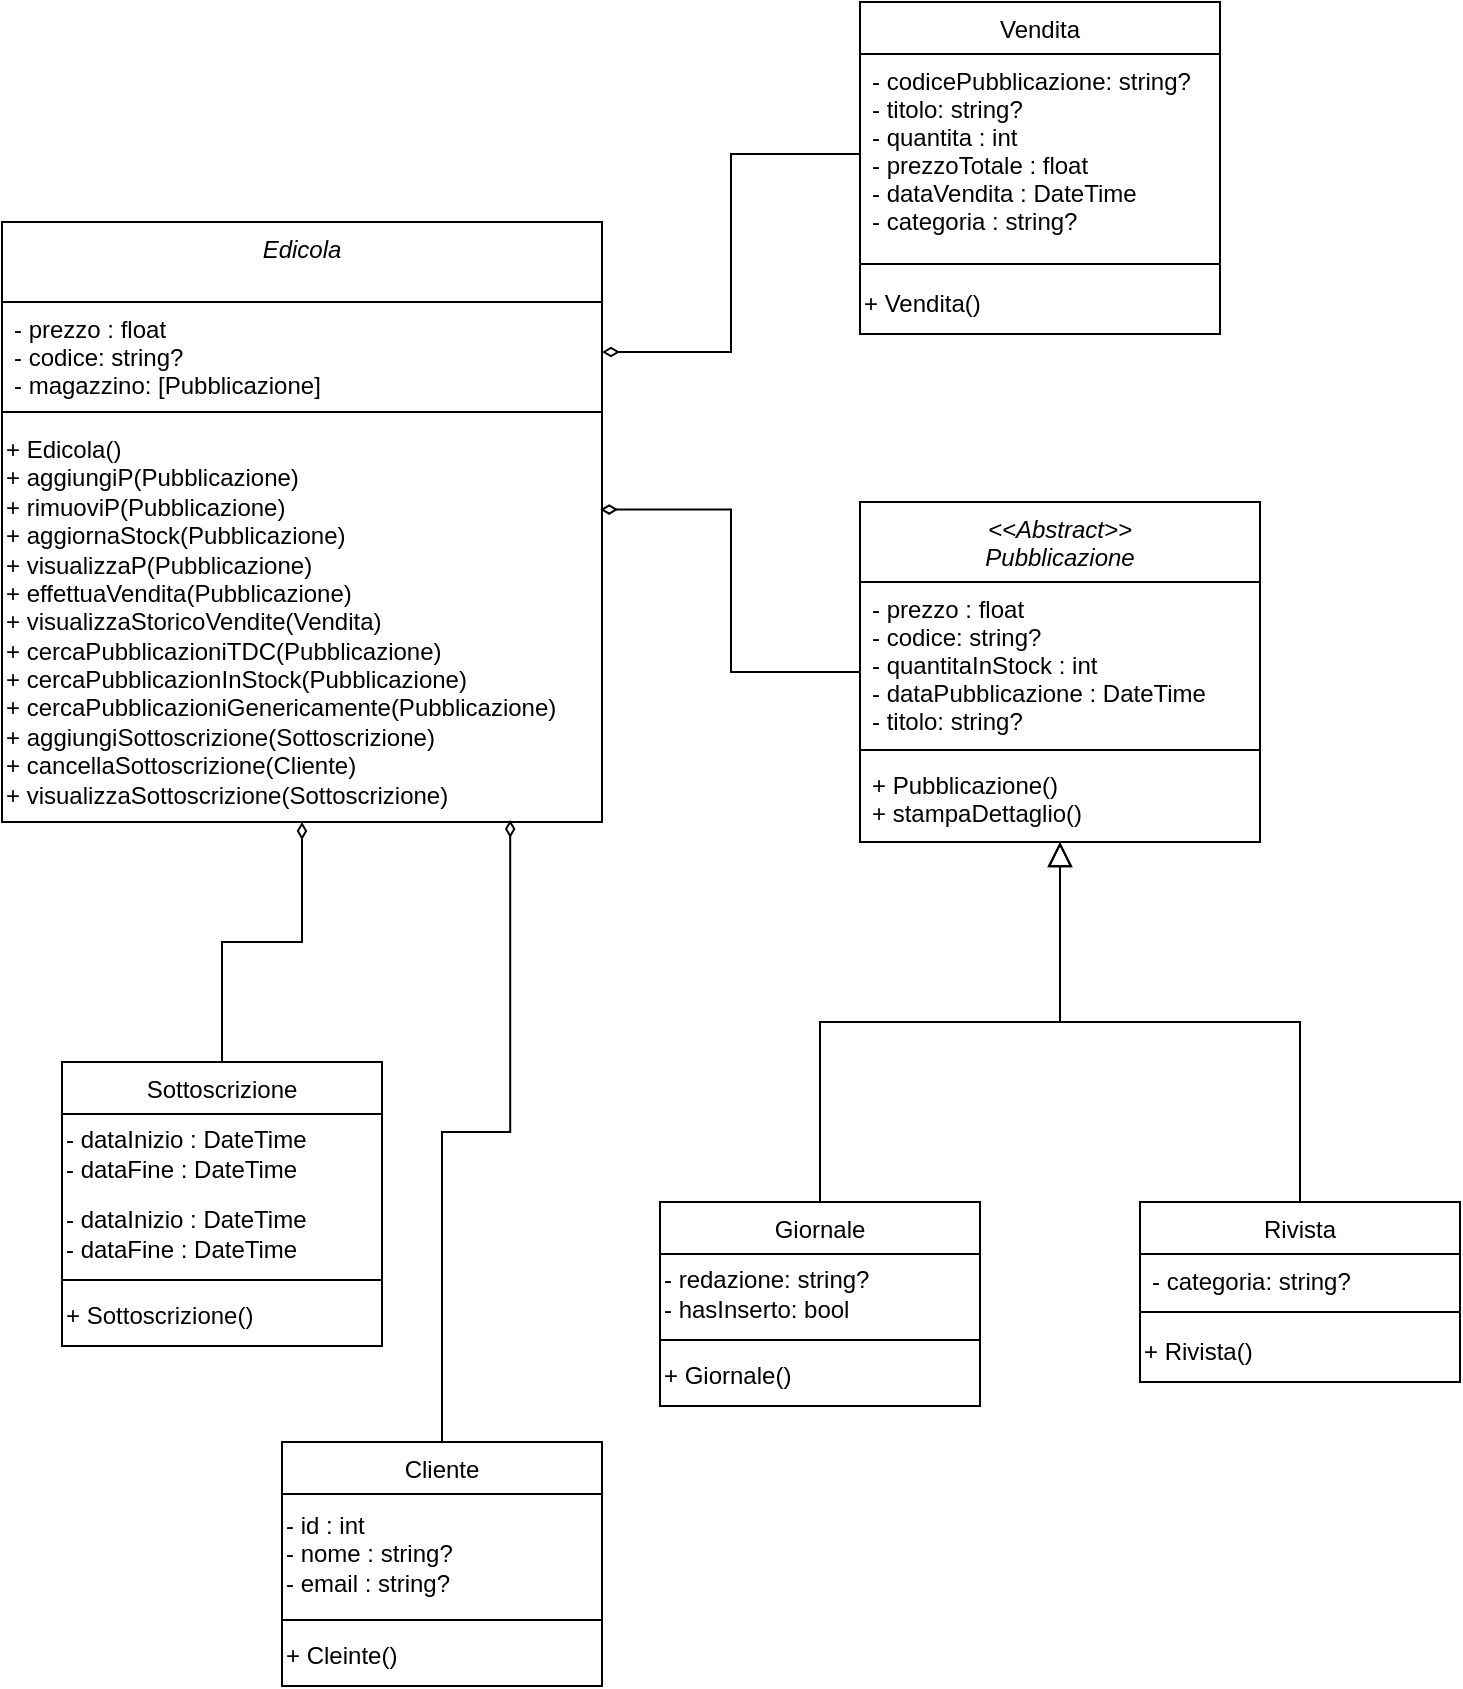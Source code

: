 <mxfile version="23.1.5" type="device">
  <diagram id="C5RBs43oDa-KdzZeNtuy" name="Page-1">
    <mxGraphModel dx="663" dy="1250" grid="1" gridSize="10" guides="1" tooltips="1" connect="1" arrows="1" fold="1" page="1" pageScale="1" pageWidth="827" pageHeight="1169" math="0" shadow="0">
      <root>
        <mxCell id="WIyWlLk6GJQsqaUBKTNV-0" />
        <mxCell id="WIyWlLk6GJQsqaUBKTNV-1" parent="WIyWlLk6GJQsqaUBKTNV-0" />
        <mxCell id="CGIJl7xfd5wvjEx53_9j-12" style="edgeStyle=orthogonalEdgeStyle;rounded=0;orthogonalLoop=1;jettySize=auto;html=1;endArrow=diamondThin;endFill=0;entryX=0.997;entryY=0.219;entryDx=0;entryDy=0;entryPerimeter=0;" parent="WIyWlLk6GJQsqaUBKTNV-1" source="zkfFHV4jXpPFQw0GAbJ--0" edge="1" target="CGIJl7xfd5wvjEx53_9j-14">
          <mxGeometry relative="1" as="geometry">
            <mxPoint x="349" y="575" as="targetPoint" />
          </mxGeometry>
        </mxCell>
        <mxCell id="zkfFHV4jXpPFQw0GAbJ--0" value="&lt;&lt;Abstract&gt;&gt;&#xa;Pubblicazione" style="swimlane;fontStyle=2;align=center;verticalAlign=top;childLayout=stackLayout;horizontal=1;startSize=40;horizontalStack=0;resizeParent=1;resizeLast=0;collapsible=1;marginBottom=0;rounded=0;shadow=0;strokeWidth=1;" parent="WIyWlLk6GJQsqaUBKTNV-1" vertex="1">
          <mxGeometry x="489" y="420" width="200" height="170" as="geometry">
            <mxRectangle x="220" y="120" width="160" height="26" as="alternateBounds" />
          </mxGeometry>
        </mxCell>
        <mxCell id="zkfFHV4jXpPFQw0GAbJ--1" value="- prezzo : float&#xa;- codice: string?&#xa;- quantitaInStock : int&#xa;- dataPubblicazione : DateTime&#xa;- titolo: string?" style="text;align=left;verticalAlign=top;spacingLeft=4;spacingRight=4;overflow=hidden;rotatable=0;points=[[0,0.5],[1,0.5]];portConstraint=eastwest;" parent="zkfFHV4jXpPFQw0GAbJ--0" vertex="1">
          <mxGeometry y="40" width="200" height="80" as="geometry" />
        </mxCell>
        <mxCell id="zkfFHV4jXpPFQw0GAbJ--4" value="" style="line;html=1;strokeWidth=1;align=left;verticalAlign=middle;spacingTop=-1;spacingLeft=3;spacingRight=3;rotatable=0;labelPosition=right;points=[];portConstraint=eastwest;" parent="zkfFHV4jXpPFQw0GAbJ--0" vertex="1">
          <mxGeometry y="120" width="200" height="8" as="geometry" />
        </mxCell>
        <mxCell id="zkfFHV4jXpPFQw0GAbJ--5" value="+ Pubblicazione()&#xa;+ stampaDettaglio()" style="text;align=left;verticalAlign=top;spacingLeft=4;spacingRight=4;overflow=hidden;rotatable=0;points=[[0,0.5],[1,0.5]];portConstraint=eastwest;" parent="zkfFHV4jXpPFQw0GAbJ--0" vertex="1">
          <mxGeometry y="128" width="200" height="42" as="geometry" />
        </mxCell>
        <mxCell id="zkfFHV4jXpPFQw0GAbJ--6" value="Giornale" style="swimlane;fontStyle=0;align=center;verticalAlign=top;childLayout=stackLayout;horizontal=1;startSize=26;horizontalStack=0;resizeParent=1;resizeLast=0;collapsible=1;marginBottom=0;rounded=0;shadow=0;strokeWidth=1;" parent="WIyWlLk6GJQsqaUBKTNV-1" vertex="1">
          <mxGeometry x="389" y="770" width="160" height="102" as="geometry">
            <mxRectangle x="130" y="380" width="160" height="26" as="alternateBounds" />
          </mxGeometry>
        </mxCell>
        <mxCell id="CGIJl7xfd5wvjEx53_9j-1" value="- redazione: string?&lt;br&gt;- hasInserto: bool" style="text;html=1;align=left;verticalAlign=middle;resizable=0;points=[];autosize=1;strokeColor=none;fillColor=none;" parent="zkfFHV4jXpPFQw0GAbJ--6" vertex="1">
          <mxGeometry y="26" width="160" height="40" as="geometry" />
        </mxCell>
        <mxCell id="CGIJl7xfd5wvjEx53_9j-6" value="" style="line;html=1;strokeWidth=1;align=left;verticalAlign=middle;spacingTop=-1;spacingLeft=3;spacingRight=3;rotatable=0;labelPosition=right;points=[];portConstraint=eastwest;" parent="zkfFHV4jXpPFQw0GAbJ--6" vertex="1">
          <mxGeometry y="66" width="160" height="6" as="geometry" />
        </mxCell>
        <mxCell id="CGIJl7xfd5wvjEx53_9j-7" value="+ Giornale()" style="text;html=1;align=left;verticalAlign=middle;resizable=0;points=[];autosize=1;strokeColor=none;fillColor=none;" parent="zkfFHV4jXpPFQw0GAbJ--6" vertex="1">
          <mxGeometry y="72" width="160" height="30" as="geometry" />
        </mxCell>
        <mxCell id="zkfFHV4jXpPFQw0GAbJ--12" value="" style="endArrow=block;endSize=10;endFill=0;shadow=0;strokeWidth=1;rounded=0;edgeStyle=elbowEdgeStyle;elbow=vertical;" parent="WIyWlLk6GJQsqaUBKTNV-1" source="zkfFHV4jXpPFQw0GAbJ--6" target="zkfFHV4jXpPFQw0GAbJ--0" edge="1">
          <mxGeometry width="160" relative="1" as="geometry">
            <mxPoint x="469" y="613" as="sourcePoint" />
            <mxPoint x="469" y="613" as="targetPoint" />
          </mxGeometry>
        </mxCell>
        <mxCell id="zkfFHV4jXpPFQw0GAbJ--13" value="Rivista" style="swimlane;fontStyle=0;align=center;verticalAlign=top;childLayout=stackLayout;horizontal=1;startSize=26;horizontalStack=0;resizeParent=1;resizeLast=0;collapsible=1;marginBottom=0;rounded=0;shadow=0;strokeWidth=1;" parent="WIyWlLk6GJQsqaUBKTNV-1" vertex="1">
          <mxGeometry x="629" y="770" width="160" height="90" as="geometry">
            <mxRectangle x="340" y="380" width="170" height="26" as="alternateBounds" />
          </mxGeometry>
        </mxCell>
        <mxCell id="zkfFHV4jXpPFQw0GAbJ--14" value="- categoria: string?" style="text;align=left;verticalAlign=top;spacingLeft=4;spacingRight=4;overflow=hidden;rotatable=0;points=[[0,0.5],[1,0.5]];portConstraint=eastwest;" parent="zkfFHV4jXpPFQw0GAbJ--13" vertex="1">
          <mxGeometry y="26" width="160" height="24" as="geometry" />
        </mxCell>
        <mxCell id="zkfFHV4jXpPFQw0GAbJ--15" value="" style="line;html=1;strokeWidth=1;align=left;verticalAlign=middle;spacingTop=-1;spacingLeft=3;spacingRight=3;rotatable=0;labelPosition=right;points=[];portConstraint=eastwest;" parent="zkfFHV4jXpPFQw0GAbJ--13" vertex="1">
          <mxGeometry y="50" width="160" height="10" as="geometry" />
        </mxCell>
        <mxCell id="CGIJl7xfd5wvjEx53_9j-5" value="+ Rivista()" style="text;html=1;align=left;verticalAlign=middle;resizable=0;points=[];autosize=1;strokeColor=none;fillColor=none;" parent="zkfFHV4jXpPFQw0GAbJ--13" vertex="1">
          <mxGeometry y="60" width="160" height="30" as="geometry" />
        </mxCell>
        <mxCell id="zkfFHV4jXpPFQw0GAbJ--16" value="" style="endArrow=block;endSize=10;endFill=0;shadow=0;strokeWidth=1;rounded=0;edgeStyle=elbowEdgeStyle;elbow=vertical;" parent="WIyWlLk6GJQsqaUBKTNV-1" source="zkfFHV4jXpPFQw0GAbJ--13" target="zkfFHV4jXpPFQw0GAbJ--0" edge="1">
          <mxGeometry width="160" relative="1" as="geometry">
            <mxPoint x="479" y="783" as="sourcePoint" />
            <mxPoint x="579" y="681" as="targetPoint" />
          </mxGeometry>
        </mxCell>
        <mxCell id="CGIJl7xfd5wvjEx53_9j-8" value="Edicola" style="swimlane;fontStyle=2;align=center;verticalAlign=top;childLayout=stackLayout;horizontal=1;startSize=40;horizontalStack=0;resizeParent=1;resizeLast=0;collapsible=1;marginBottom=0;rounded=0;shadow=0;strokeWidth=1;" parent="WIyWlLk6GJQsqaUBKTNV-1" vertex="1">
          <mxGeometry x="60" y="280" width="300" height="300" as="geometry">
            <mxRectangle x="220" y="120" width="160" height="26" as="alternateBounds" />
          </mxGeometry>
        </mxCell>
        <mxCell id="CGIJl7xfd5wvjEx53_9j-9" value="- prezzo : float&#xa;- codice: string?&#xa;- magazzino: [Pubblicazione]" style="text;align=left;verticalAlign=top;spacingLeft=4;spacingRight=4;overflow=hidden;rotatable=0;points=[[0,0.5],[1,0.5]];portConstraint=eastwest;" parent="CGIJl7xfd5wvjEx53_9j-8" vertex="1">
          <mxGeometry y="40" width="300" height="50" as="geometry" />
        </mxCell>
        <mxCell id="CGIJl7xfd5wvjEx53_9j-13" value="" style="line;html=1;strokeWidth=1;align=left;verticalAlign=middle;spacingTop=-1;spacingLeft=3;spacingRight=3;rotatable=0;labelPosition=right;points=[];portConstraint=eastwest;" parent="CGIJl7xfd5wvjEx53_9j-8" vertex="1">
          <mxGeometry y="90" width="300" height="10" as="geometry" />
        </mxCell>
        <mxCell id="CGIJl7xfd5wvjEx53_9j-14" value="+ Edicola()&lt;br&gt;+ aggiungiP(Pubblicazione)&lt;br&gt;+ rimuoviP(Pubblicazione)&lt;br&gt;+ aggiornaStock(Pubblicazione)&lt;br&gt;+ visualizzaP(Pubblicazione)&lt;br&gt;+ effettuaVendita(Pubblicazione)&lt;br&gt;+ visualizzaStoricoVendite(Vendita)&lt;br&gt;+ cercaPubblicazioniTDC(Pubblicazione)&lt;br&gt;+ cercaPubblicazionInStock(Pubblicazione)&lt;br&gt;+ cercaPubblicazioniGenericamente(Pubblicazione)&lt;br&gt;+ aggiungiSottoscrizione(Sottoscrizione)&lt;br&gt;+ cancellaSottoscrizione(Cliente)&lt;br&gt;+ visualizzaSottoscrizione(Sottoscrizione)" style="text;html=1;align=left;verticalAlign=middle;resizable=0;points=[];autosize=1;strokeColor=none;fillColor=none;" parent="CGIJl7xfd5wvjEx53_9j-8" vertex="1">
          <mxGeometry y="100" width="300" height="200" as="geometry" />
        </mxCell>
        <mxCell id="CGIJl7xfd5wvjEx53_9j-15" value="Vendita" style="swimlane;fontStyle=0;align=center;verticalAlign=top;childLayout=stackLayout;horizontal=1;startSize=26;horizontalStack=0;resizeParent=1;resizeLast=0;collapsible=1;marginBottom=0;rounded=0;shadow=0;strokeWidth=1;" parent="WIyWlLk6GJQsqaUBKTNV-1" vertex="1">
          <mxGeometry x="489" y="170" width="180" height="166" as="geometry">
            <mxRectangle x="340" y="380" width="170" height="26" as="alternateBounds" />
          </mxGeometry>
        </mxCell>
        <mxCell id="CGIJl7xfd5wvjEx53_9j-16" value="- codicePubblicazione: string?&#xa;- titolo: string?&#xa;- quantita : int&#xa;- prezzoTotale : float&#xa;- dataVendita : DateTime&#xa;- categoria : string?" style="text;align=left;verticalAlign=top;spacingLeft=4;spacingRight=4;overflow=hidden;rotatable=0;points=[[0,0.5],[1,0.5]];portConstraint=eastwest;" parent="CGIJl7xfd5wvjEx53_9j-15" vertex="1">
          <mxGeometry y="26" width="180" height="100" as="geometry" />
        </mxCell>
        <mxCell id="CGIJl7xfd5wvjEx53_9j-17" value="" style="line;html=1;strokeWidth=1;align=left;verticalAlign=middle;spacingTop=-1;spacingLeft=3;spacingRight=3;rotatable=0;labelPosition=right;points=[];portConstraint=eastwest;" parent="CGIJl7xfd5wvjEx53_9j-15" vertex="1">
          <mxGeometry y="126" width="180" height="10" as="geometry" />
        </mxCell>
        <mxCell id="CGIJl7xfd5wvjEx53_9j-18" value="+ Vendita()" style="text;html=1;align=left;verticalAlign=middle;resizable=0;points=[];autosize=1;strokeColor=none;fillColor=none;" parent="CGIJl7xfd5wvjEx53_9j-15" vertex="1">
          <mxGeometry y="136" width="180" height="30" as="geometry" />
        </mxCell>
        <mxCell id="UXBmDzqZ9wxGkruw-hy1-3" style="edgeStyle=orthogonalEdgeStyle;rounded=0;orthogonalLoop=1;jettySize=auto;html=1;entryX=1;entryY=0.5;entryDx=0;entryDy=0;endArrow=diamondThin;endFill=0;" edge="1" parent="WIyWlLk6GJQsqaUBKTNV-1" source="CGIJl7xfd5wvjEx53_9j-16" target="CGIJl7xfd5wvjEx53_9j-9">
          <mxGeometry relative="1" as="geometry">
            <mxPoint x="380" y="330.0" as="targetPoint" />
          </mxGeometry>
        </mxCell>
        <mxCell id="UXBmDzqZ9wxGkruw-hy1-5" value="Sottoscrizione" style="swimlane;fontStyle=0;align=center;verticalAlign=top;childLayout=stackLayout;horizontal=1;startSize=26;horizontalStack=0;resizeParent=1;resizeLast=0;collapsible=1;marginBottom=0;rounded=0;shadow=0;strokeWidth=1;" vertex="1" parent="WIyWlLk6GJQsqaUBKTNV-1">
          <mxGeometry x="90" y="700" width="160" height="142" as="geometry">
            <mxRectangle x="130" y="380" width="160" height="26" as="alternateBounds" />
          </mxGeometry>
        </mxCell>
        <mxCell id="UXBmDzqZ9wxGkruw-hy1-6" value="- dataInizio : DateTime&lt;br&gt;- dataFine : DateTime" style="text;html=1;align=left;verticalAlign=middle;resizable=0;points=[];autosize=1;strokeColor=none;fillColor=none;" vertex="1" parent="UXBmDzqZ9wxGkruw-hy1-5">
          <mxGeometry y="26" width="160" height="40" as="geometry" />
        </mxCell>
        <mxCell id="UXBmDzqZ9wxGkruw-hy1-26" value="- dataInizio : DateTime&lt;br&gt;- dataFine : DateTime" style="text;html=1;align=left;verticalAlign=middle;resizable=0;points=[];autosize=1;strokeColor=none;fillColor=none;" vertex="1" parent="UXBmDzqZ9wxGkruw-hy1-5">
          <mxGeometry y="66" width="160" height="40" as="geometry" />
        </mxCell>
        <mxCell id="UXBmDzqZ9wxGkruw-hy1-7" value="" style="line;html=1;strokeWidth=1;align=left;verticalAlign=middle;spacingTop=-1;spacingLeft=3;spacingRight=3;rotatable=0;labelPosition=right;points=[];portConstraint=eastwest;" vertex="1" parent="UXBmDzqZ9wxGkruw-hy1-5">
          <mxGeometry y="106" width="160" height="6" as="geometry" />
        </mxCell>
        <mxCell id="UXBmDzqZ9wxGkruw-hy1-8" value="+ Sottoscrizione()" style="text;html=1;align=left;verticalAlign=middle;resizable=0;points=[];autosize=1;strokeColor=none;fillColor=none;" vertex="1" parent="UXBmDzqZ9wxGkruw-hy1-5">
          <mxGeometry y="112" width="160" height="30" as="geometry" />
        </mxCell>
        <mxCell id="UXBmDzqZ9wxGkruw-hy1-10" style="edgeStyle=orthogonalEdgeStyle;rounded=0;orthogonalLoop=1;jettySize=auto;html=1;endArrow=diamondThin;endFill=0;" edge="1" parent="WIyWlLk6GJQsqaUBKTNV-1" source="UXBmDzqZ9wxGkruw-hy1-5" target="CGIJl7xfd5wvjEx53_9j-14">
          <mxGeometry relative="1" as="geometry" />
        </mxCell>
        <mxCell id="UXBmDzqZ9wxGkruw-hy1-15" value="Cliente" style="swimlane;fontStyle=0;align=center;verticalAlign=top;childLayout=stackLayout;horizontal=1;startSize=26;horizontalStack=0;resizeParent=1;resizeLast=0;collapsible=1;marginBottom=0;rounded=0;shadow=0;strokeWidth=1;" vertex="1" parent="WIyWlLk6GJQsqaUBKTNV-1">
          <mxGeometry x="200" y="890" width="160" height="122" as="geometry">
            <mxRectangle x="130" y="380" width="160" height="26" as="alternateBounds" />
          </mxGeometry>
        </mxCell>
        <mxCell id="UXBmDzqZ9wxGkruw-hy1-16" value="- id : int&lt;br&gt;- nome : string?&lt;br&gt;- email : string?&amp;nbsp;" style="text;html=1;align=left;verticalAlign=middle;resizable=0;points=[];autosize=1;strokeColor=none;fillColor=none;" vertex="1" parent="UXBmDzqZ9wxGkruw-hy1-15">
          <mxGeometry y="26" width="160" height="60" as="geometry" />
        </mxCell>
        <mxCell id="UXBmDzqZ9wxGkruw-hy1-17" value="" style="line;html=1;strokeWidth=1;align=left;verticalAlign=middle;spacingTop=-1;spacingLeft=3;spacingRight=3;rotatable=0;labelPosition=right;points=[];portConstraint=eastwest;" vertex="1" parent="UXBmDzqZ9wxGkruw-hy1-15">
          <mxGeometry y="86" width="160" height="6" as="geometry" />
        </mxCell>
        <mxCell id="UXBmDzqZ9wxGkruw-hy1-18" value="+ Cleinte()" style="text;html=1;align=left;verticalAlign=middle;resizable=0;points=[];autosize=1;strokeColor=none;fillColor=none;" vertex="1" parent="UXBmDzqZ9wxGkruw-hy1-15">
          <mxGeometry y="92" width="160" height="30" as="geometry" />
        </mxCell>
        <mxCell id="UXBmDzqZ9wxGkruw-hy1-27" style="edgeStyle=orthogonalEdgeStyle;rounded=0;orthogonalLoop=1;jettySize=auto;html=1;entryX=0.847;entryY=0.995;entryDx=0;entryDy=0;entryPerimeter=0;endArrow=diamondThin;endFill=0;" edge="1" parent="WIyWlLk6GJQsqaUBKTNV-1" source="UXBmDzqZ9wxGkruw-hy1-15" target="CGIJl7xfd5wvjEx53_9j-14">
          <mxGeometry relative="1" as="geometry" />
        </mxCell>
      </root>
    </mxGraphModel>
  </diagram>
</mxfile>

